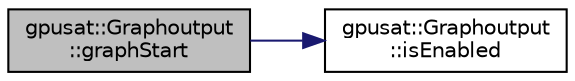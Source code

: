 digraph "gpusat::Graphoutput::graphStart"
{
 // INTERACTIVE_SVG=YES
 // LATEX_PDF_SIZE
  edge [fontname="Helvetica",fontsize="10",labelfontname="Helvetica",labelfontsize="10"];
  node [fontname="Helvetica",fontsize="10",shape=record];
  rankdir="LR";
  Node1 [label="gpusat::Graphoutput\l::graphStart",height=0.2,width=0.4,color="black", fillcolor="grey75", style="filled", fontcolor="black",tooltip="If enabled: Create new content with the start of a dot-graph and ."];
  Node1 -> Node2 [color="midnightblue",fontsize="10",style="solid"];
  Node2 [label="gpusat::Graphoutput\l::isEnabled",height=0.2,width=0.4,color="black", fillcolor="white", style="filled",URL="$classgpusat_1_1_graphoutput.html#a9337a44c758b7a403e4f7d854b8cd934",tooltip=" "];
}
